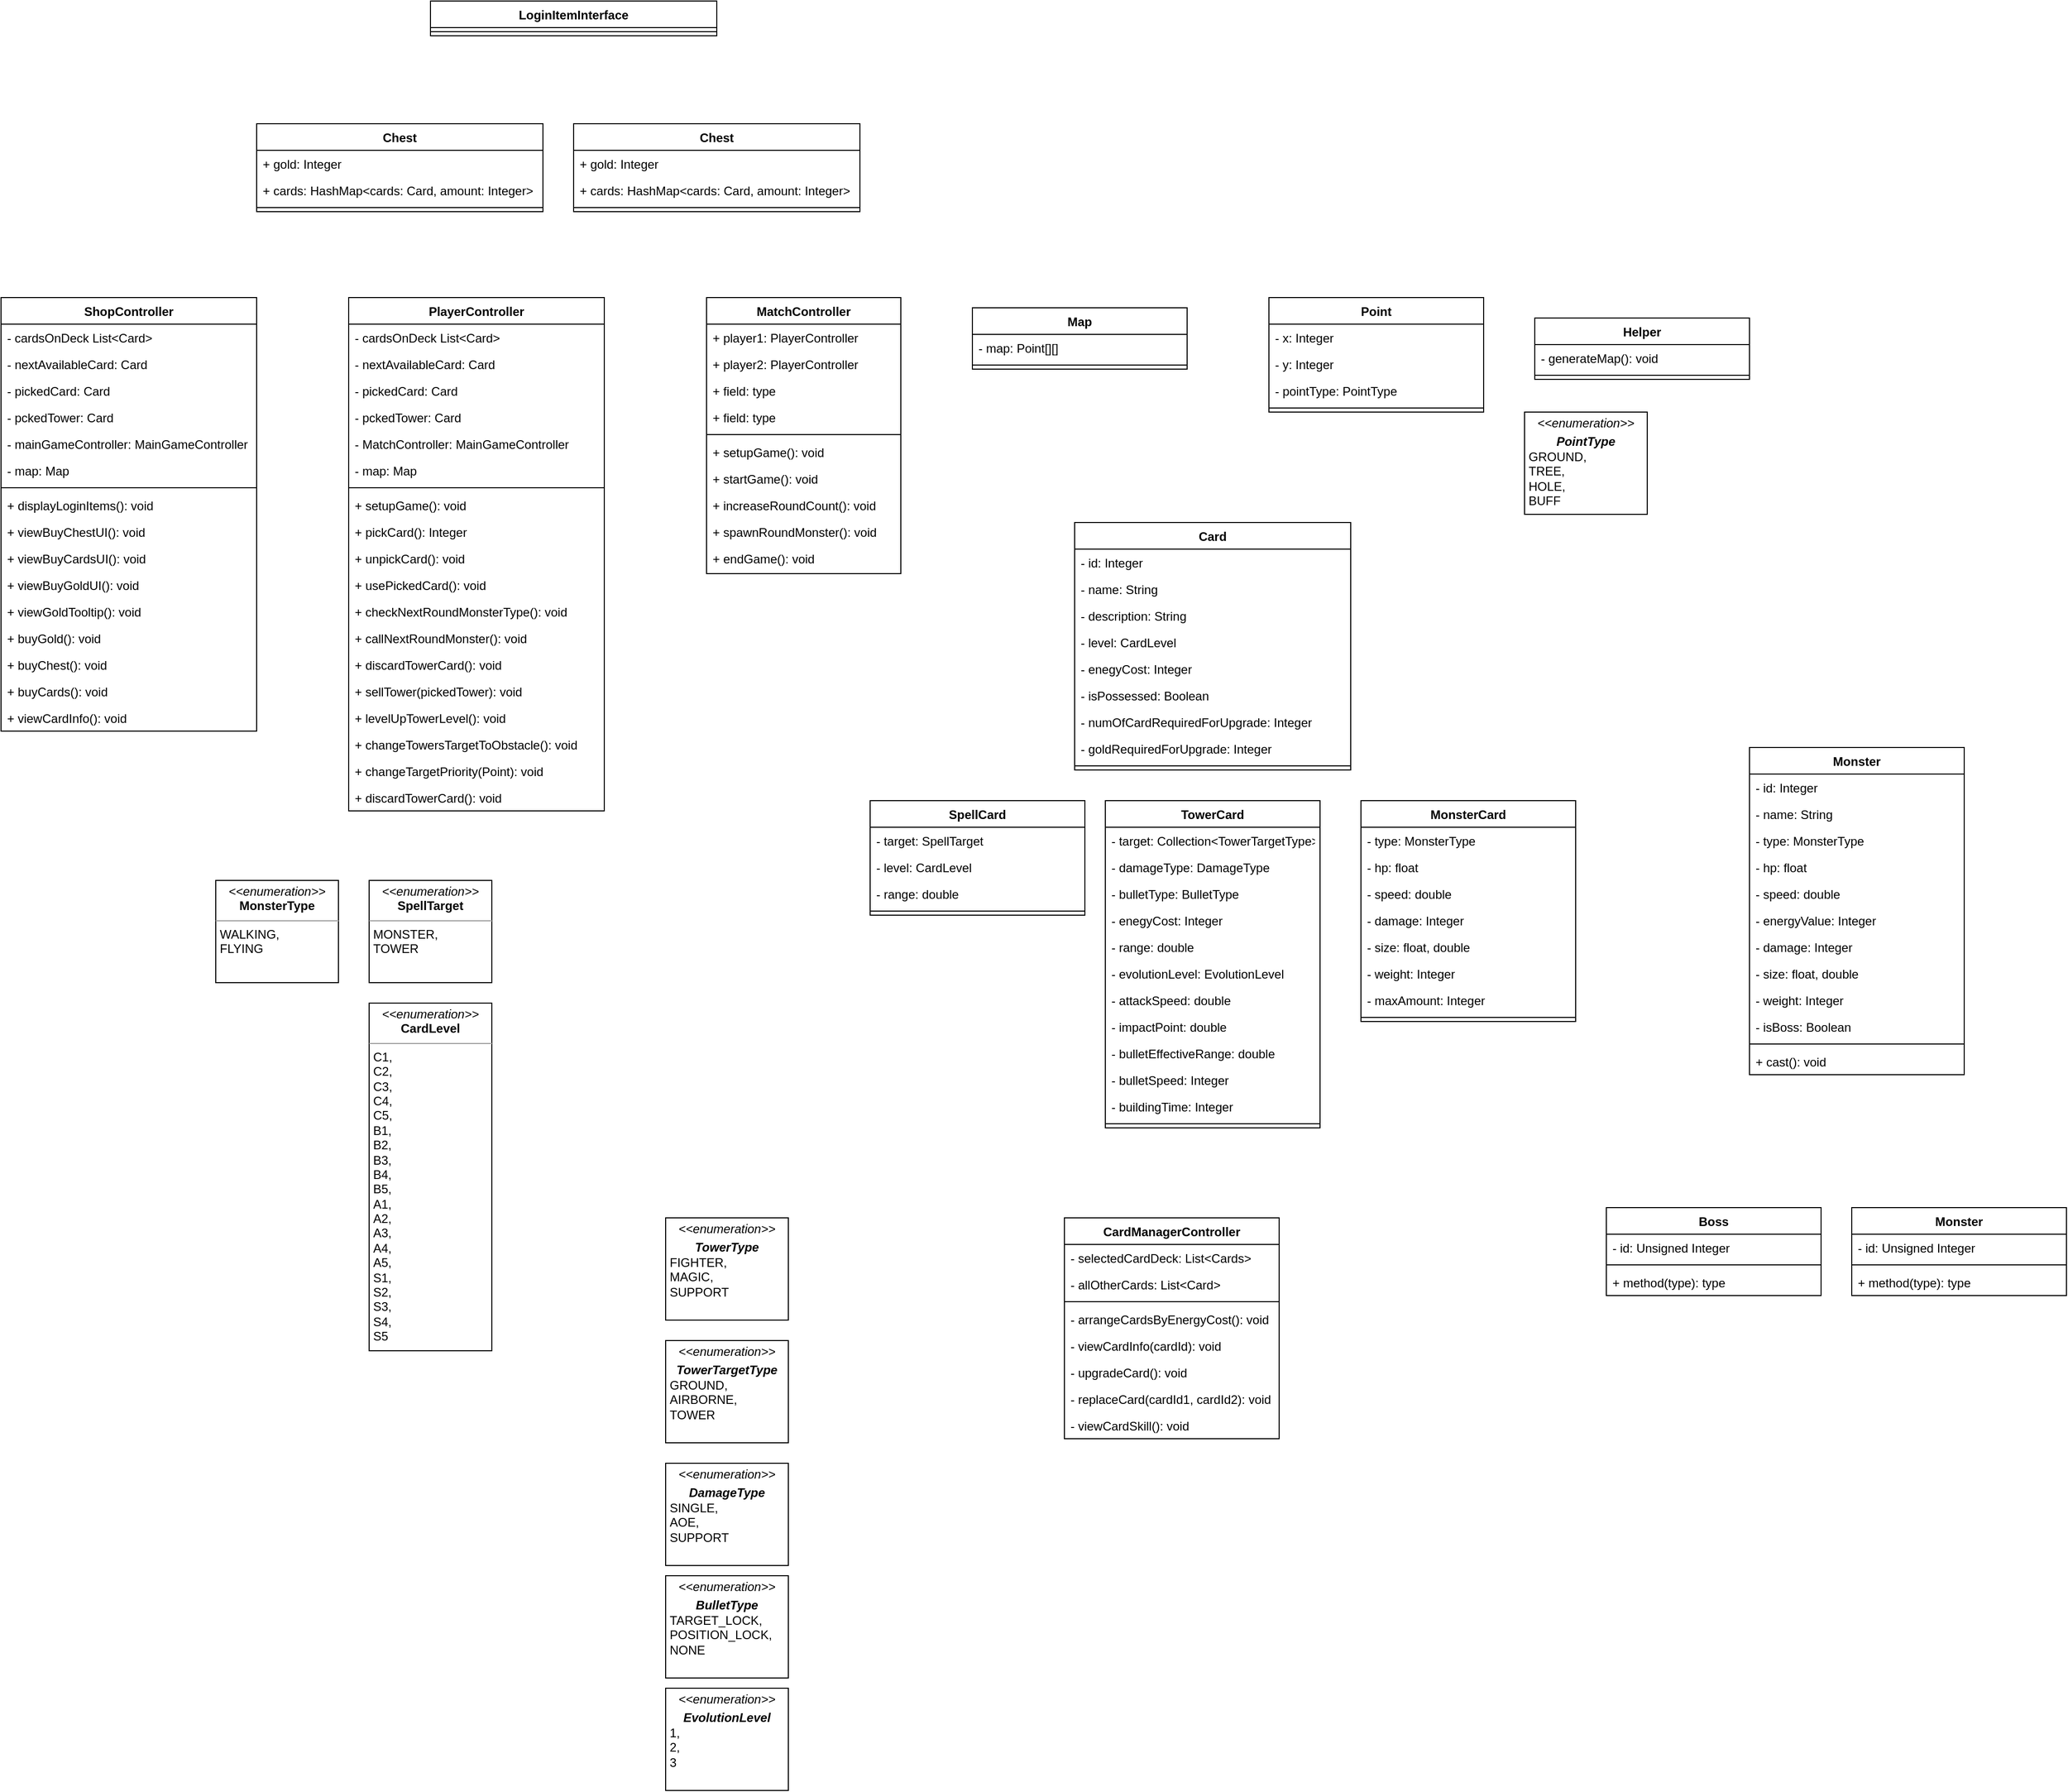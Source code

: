 <mxfile version="20.0.1" type="github">
  <diagram id="3Hzr0n2Hrk9hMCZVUcCn" name="Page-1">
    <mxGraphModel dx="1108" dy="1582" grid="1" gridSize="10" guides="1" tooltips="1" connect="1" arrows="1" fold="1" page="1" pageScale="1" pageWidth="850" pageHeight="1100" math="0" shadow="0">
      <root>
        <mxCell id="0" />
        <mxCell id="1" parent="0" />
        <mxCell id="gTmIQ7LkwGz3GuOeLMRu-1" value="MonsterCard" style="swimlane;fontStyle=1;align=center;verticalAlign=top;childLayout=stackLayout;horizontal=1;startSize=26;horizontalStack=0;resizeParent=1;resizeParentMax=0;resizeLast=0;collapsible=1;marginBottom=0;" parent="1" vertex="1">
          <mxGeometry x="1790" y="122" width="210" height="216" as="geometry" />
        </mxCell>
        <mxCell id="gTmIQ7LkwGz3GuOeLMRu-16" value="- type: MonsterType" style="text;strokeColor=none;fillColor=none;align=left;verticalAlign=top;spacingLeft=4;spacingRight=4;overflow=hidden;rotatable=0;points=[[0,0.5],[1,0.5]];portConstraint=eastwest;" parent="gTmIQ7LkwGz3GuOeLMRu-1" vertex="1">
          <mxGeometry y="26" width="210" height="26" as="geometry" />
        </mxCell>
        <mxCell id="gTmIQ7LkwGz3GuOeLMRu-9" value="- hp: float" style="text;strokeColor=none;fillColor=none;align=left;verticalAlign=top;spacingLeft=4;spacingRight=4;overflow=hidden;rotatable=0;points=[[0,0.5],[1,0.5]];portConstraint=eastwest;" parent="gTmIQ7LkwGz3GuOeLMRu-1" vertex="1">
          <mxGeometry y="52" width="210" height="26" as="geometry" />
        </mxCell>
        <mxCell id="gTmIQ7LkwGz3GuOeLMRu-10" value="- speed: double" style="text;strokeColor=none;fillColor=none;align=left;verticalAlign=top;spacingLeft=4;spacingRight=4;overflow=hidden;rotatable=0;points=[[0,0.5],[1,0.5]];portConstraint=eastwest;" parent="gTmIQ7LkwGz3GuOeLMRu-1" vertex="1">
          <mxGeometry y="78" width="210" height="26" as="geometry" />
        </mxCell>
        <mxCell id="gTmIQ7LkwGz3GuOeLMRu-14" value="- damage: Integer" style="text;strokeColor=none;fillColor=none;align=left;verticalAlign=top;spacingLeft=4;spacingRight=4;overflow=hidden;rotatable=0;points=[[0,0.5],[1,0.5]];portConstraint=eastwest;" parent="gTmIQ7LkwGz3GuOeLMRu-1" vertex="1">
          <mxGeometry y="104" width="210" height="26" as="geometry" />
        </mxCell>
        <mxCell id="gTmIQ7LkwGz3GuOeLMRu-11" value="- size: float, double" style="text;strokeColor=none;fillColor=none;align=left;verticalAlign=top;spacingLeft=4;spacingRight=4;overflow=hidden;rotatable=0;points=[[0,0.5],[1,0.5]];portConstraint=eastwest;" parent="gTmIQ7LkwGz3GuOeLMRu-1" vertex="1">
          <mxGeometry y="130" width="210" height="26" as="geometry" />
        </mxCell>
        <mxCell id="gTmIQ7LkwGz3GuOeLMRu-12" value="- weight: Integer" style="text;strokeColor=none;fillColor=none;align=left;verticalAlign=top;spacingLeft=4;spacingRight=4;overflow=hidden;rotatable=0;points=[[0,0.5],[1,0.5]];portConstraint=eastwest;" parent="gTmIQ7LkwGz3GuOeLMRu-1" vertex="1">
          <mxGeometry y="156" width="210" height="26" as="geometry" />
        </mxCell>
        <mxCell id="y4j8MuDuXKKV_iI7dw1A-111" value="- maxAmount: Integer" style="text;strokeColor=none;fillColor=none;align=left;verticalAlign=top;spacingLeft=4;spacingRight=4;overflow=hidden;rotatable=0;points=[[0,0.5],[1,0.5]];portConstraint=eastwest;" vertex="1" parent="gTmIQ7LkwGz3GuOeLMRu-1">
          <mxGeometry y="182" width="210" height="26" as="geometry" />
        </mxCell>
        <mxCell id="gTmIQ7LkwGz3GuOeLMRu-3" value="" style="line;strokeWidth=1;fillColor=none;align=left;verticalAlign=middle;spacingTop=-1;spacingLeft=3;spacingRight=3;rotatable=0;labelPosition=right;points=[];portConstraint=eastwest;" parent="gTmIQ7LkwGz3GuOeLMRu-1" vertex="1">
          <mxGeometry y="208" width="210" height="8" as="geometry" />
        </mxCell>
        <mxCell id="gTmIQ7LkwGz3GuOeLMRu-5" value="&lt;p style=&quot;margin:0px;margin-top:4px;text-align:center;&quot;&gt;&lt;i&gt;&amp;lt;&amp;lt;enumeration&amp;gt;&amp;gt;&lt;/i&gt;&lt;br&gt;&lt;b&gt;MonsterType&lt;/b&gt;&lt;/p&gt;&lt;hr size=&quot;1&quot;&gt;&lt;p style=&quot;margin:0px;margin-left:4px;&quot;&gt;WALKING,&amp;nbsp;&lt;/p&gt;&lt;p style=&quot;margin:0px;margin-left:4px;&quot;&gt;FLYING&lt;/p&gt;" style="verticalAlign=top;align=left;overflow=fill;fontSize=12;fontFamily=Helvetica;html=1;" parent="1" vertex="1">
          <mxGeometry x="670" y="200" width="120" height="100" as="geometry" />
        </mxCell>
        <mxCell id="gTmIQ7LkwGz3GuOeLMRu-19" value="Boss" style="swimlane;fontStyle=1;align=center;verticalAlign=top;childLayout=stackLayout;horizontal=1;startSize=26;horizontalStack=0;resizeParent=1;resizeParentMax=0;resizeLast=0;collapsible=1;marginBottom=0;" parent="1" vertex="1">
          <mxGeometry x="2030" y="520" width="210" height="86" as="geometry" />
        </mxCell>
        <mxCell id="gTmIQ7LkwGz3GuOeLMRu-20" value="- id: Unsigned Integer" style="text;strokeColor=none;fillColor=none;align=left;verticalAlign=top;spacingLeft=4;spacingRight=4;overflow=hidden;rotatable=0;points=[[0,0.5],[1,0.5]];portConstraint=eastwest;" parent="gTmIQ7LkwGz3GuOeLMRu-19" vertex="1">
          <mxGeometry y="26" width="210" height="26" as="geometry" />
        </mxCell>
        <mxCell id="gTmIQ7LkwGz3GuOeLMRu-34" value="" style="line;strokeWidth=1;fillColor=none;align=left;verticalAlign=middle;spacingTop=-1;spacingLeft=3;spacingRight=3;rotatable=0;labelPosition=right;points=[];portConstraint=eastwest;" parent="gTmIQ7LkwGz3GuOeLMRu-19" vertex="1">
          <mxGeometry y="52" width="210" height="8" as="geometry" />
        </mxCell>
        <mxCell id="gTmIQ7LkwGz3GuOeLMRu-35" value="+ method(type): type" style="text;strokeColor=none;fillColor=none;align=left;verticalAlign=top;spacingLeft=4;spacingRight=4;overflow=hidden;rotatable=0;points=[[0,0.5],[1,0.5]];portConstraint=eastwest;" parent="gTmIQ7LkwGz3GuOeLMRu-19" vertex="1">
          <mxGeometry y="60" width="210" height="26" as="geometry" />
        </mxCell>
        <mxCell id="gTmIQ7LkwGz3GuOeLMRu-36" value="Monster" style="swimlane;fontStyle=1;align=center;verticalAlign=top;childLayout=stackLayout;horizontal=1;startSize=26;horizontalStack=0;resizeParent=1;resizeParentMax=0;resizeLast=0;collapsible=1;marginBottom=0;" parent="1" vertex="1">
          <mxGeometry x="2270" y="520" width="210" height="86" as="geometry" />
        </mxCell>
        <mxCell id="gTmIQ7LkwGz3GuOeLMRu-37" value="- id: Unsigned Integer" style="text;strokeColor=none;fillColor=none;align=left;verticalAlign=top;spacingLeft=4;spacingRight=4;overflow=hidden;rotatable=0;points=[[0,0.5],[1,0.5]];portConstraint=eastwest;" parent="gTmIQ7LkwGz3GuOeLMRu-36" vertex="1">
          <mxGeometry y="26" width="210" height="26" as="geometry" />
        </mxCell>
        <mxCell id="gTmIQ7LkwGz3GuOeLMRu-51" value="" style="line;strokeWidth=1;fillColor=none;align=left;verticalAlign=middle;spacingTop=-1;spacingLeft=3;spacingRight=3;rotatable=0;labelPosition=right;points=[];portConstraint=eastwest;" parent="gTmIQ7LkwGz3GuOeLMRu-36" vertex="1">
          <mxGeometry y="52" width="210" height="8" as="geometry" />
        </mxCell>
        <mxCell id="gTmIQ7LkwGz3GuOeLMRu-52" value="+ method(type): type" style="text;strokeColor=none;fillColor=none;align=left;verticalAlign=top;spacingLeft=4;spacingRight=4;overflow=hidden;rotatable=0;points=[[0,0.5],[1,0.5]];portConstraint=eastwest;" parent="gTmIQ7LkwGz3GuOeLMRu-36" vertex="1">
          <mxGeometry y="60" width="210" height="26" as="geometry" />
        </mxCell>
        <mxCell id="y4j8MuDuXKKV_iI7dw1A-1" value="&lt;p style=&quot;margin:0px;margin-top:4px;text-align:center;&quot;&gt;&lt;i&gt;&amp;lt;&amp;lt;enumeration&amp;gt;&amp;gt;&lt;/i&gt;&lt;br&gt;&lt;b&gt;SpellTarget&lt;/b&gt;&lt;/p&gt;&lt;hr size=&quot;1&quot;&gt;&lt;p style=&quot;margin:0px;margin-left:4px;&quot;&gt;MONSTER,&lt;/p&gt;&lt;p style=&quot;margin:0px;margin-left:4px;&quot;&gt;TOWER&lt;/p&gt;" style="verticalAlign=top;align=left;overflow=fill;fontSize=12;fontFamily=Helvetica;html=1;" vertex="1" parent="1">
          <mxGeometry x="820" y="200" width="120" height="100" as="geometry" />
        </mxCell>
        <mxCell id="y4j8MuDuXKKV_iI7dw1A-2" value="SpellCard" style="swimlane;fontStyle=1;align=center;verticalAlign=top;childLayout=stackLayout;horizontal=1;startSize=26;horizontalStack=0;resizeParent=1;resizeParentMax=0;resizeLast=0;collapsible=1;marginBottom=0;" vertex="1" parent="1">
          <mxGeometry x="1310" y="122" width="210" height="112" as="geometry" />
        </mxCell>
        <mxCell id="y4j8MuDuXKKV_iI7dw1A-5" value="- target: SpellTarget" style="text;strokeColor=none;fillColor=none;align=left;verticalAlign=top;spacingLeft=4;spacingRight=4;overflow=hidden;rotatable=0;points=[[0,0.5],[1,0.5]];portConstraint=eastwest;" vertex="1" parent="y4j8MuDuXKKV_iI7dw1A-2">
          <mxGeometry y="26" width="210" height="26" as="geometry" />
        </mxCell>
        <mxCell id="y4j8MuDuXKKV_iI7dw1A-18" value="- level: CardLevel" style="text;strokeColor=none;fillColor=none;align=left;verticalAlign=top;spacingLeft=4;spacingRight=4;overflow=hidden;rotatable=0;points=[[0,0.5],[1,0.5]];portConstraint=eastwest;labelBackgroundColor=default;" vertex="1" parent="y4j8MuDuXKKV_iI7dw1A-2">
          <mxGeometry y="52" width="210" height="26" as="geometry" />
        </mxCell>
        <mxCell id="y4j8MuDuXKKV_iI7dw1A-7" value="- range: double" style="text;strokeColor=none;fillColor=none;align=left;verticalAlign=top;spacingLeft=4;spacingRight=4;overflow=hidden;rotatable=0;points=[[0,0.5],[1,0.5]];portConstraint=eastwest;labelBackgroundColor=default;" vertex="1" parent="y4j8MuDuXKKV_iI7dw1A-2">
          <mxGeometry y="78" width="210" height="26" as="geometry" />
        </mxCell>
        <mxCell id="y4j8MuDuXKKV_iI7dw1A-14" value="" style="line;strokeWidth=1;fillColor=none;align=left;verticalAlign=middle;spacingTop=-1;spacingLeft=3;spacingRight=3;rotatable=0;labelPosition=right;points=[];portConstraint=eastwest;" vertex="1" parent="y4j8MuDuXKKV_iI7dw1A-2">
          <mxGeometry y="104" width="210" height="8" as="geometry" />
        </mxCell>
        <mxCell id="y4j8MuDuXKKV_iI7dw1A-19" value="&lt;p style=&quot;margin:0px;margin-top:4px;text-align:center;&quot;&gt;&lt;i&gt;&amp;lt;&amp;lt;enumeration&amp;gt;&amp;gt;&lt;/i&gt;&lt;br&gt;&lt;b&gt;CardLevel&lt;/b&gt;&lt;/p&gt;&lt;hr size=&quot;1&quot;&gt;&lt;p style=&quot;margin:0px;margin-left:4px;&quot;&gt;C1,&lt;/p&gt;&lt;p style=&quot;margin:0px;margin-left:4px;&quot;&gt;C2,&lt;/p&gt;&lt;p style=&quot;margin:0px;margin-left:4px;&quot;&gt;C3,&lt;/p&gt;&lt;p style=&quot;margin:0px;margin-left:4px;&quot;&gt;C4,&lt;/p&gt;&lt;p style=&quot;margin:0px;margin-left:4px;&quot;&gt;C5,&lt;/p&gt;&lt;p style=&quot;margin:0px;margin-left:4px;&quot;&gt;B1,&lt;/p&gt;&lt;p style=&quot;margin:0px;margin-left:4px;&quot;&gt;B2,&lt;/p&gt;&lt;p style=&quot;margin:0px;margin-left:4px;&quot;&gt;B3,&lt;/p&gt;&lt;p style=&quot;margin:0px;margin-left:4px;&quot;&gt;B4,&lt;/p&gt;&lt;p style=&quot;margin:0px;margin-left:4px;&quot;&gt;B5,&lt;/p&gt;&lt;p style=&quot;margin:0px;margin-left:4px;&quot;&gt;A1,&amp;nbsp;&lt;/p&gt;&lt;p style=&quot;margin:0px;margin-left:4px;&quot;&gt;A2,&lt;/p&gt;&lt;p style=&quot;margin:0px;margin-left:4px;&quot;&gt;A3,&lt;/p&gt;&lt;p style=&quot;margin:0px;margin-left:4px;&quot;&gt;A4,&lt;/p&gt;&lt;p style=&quot;margin:0px;margin-left:4px;&quot;&gt;A5,&lt;/p&gt;&lt;p style=&quot;margin:0px;margin-left:4px;&quot;&gt;S1,&lt;/p&gt;&lt;p style=&quot;margin:0px;margin-left:4px;&quot;&gt;S2,&lt;/p&gt;&lt;p style=&quot;margin:0px;margin-left:4px;&quot;&gt;S3,&lt;/p&gt;&lt;p style=&quot;margin:0px;margin-left:4px;&quot;&gt;S4,&lt;/p&gt;&lt;p style=&quot;margin:0px;margin-left:4px;&quot;&gt;S5&lt;/p&gt;" style="verticalAlign=top;align=left;overflow=fill;fontSize=12;fontFamily=Helvetica;html=1;" vertex="1" parent="1">
          <mxGeometry x="820" y="320" width="120" height="340" as="geometry" />
        </mxCell>
        <mxCell id="y4j8MuDuXKKV_iI7dw1A-21" value="TowerCard" style="swimlane;fontStyle=1;align=center;verticalAlign=top;childLayout=stackLayout;horizontal=1;startSize=26;horizontalStack=0;resizeParent=1;resizeParentMax=0;resizeLast=0;collapsible=1;marginBottom=0;" vertex="1" parent="1">
          <mxGeometry x="1540" y="122" width="210" height="320" as="geometry" />
        </mxCell>
        <mxCell id="y4j8MuDuXKKV_iI7dw1A-24" value="- target: Collection&lt;TowerTargetType&gt;" style="text;strokeColor=none;fillColor=none;align=left;verticalAlign=top;spacingLeft=4;spacingRight=4;overflow=hidden;rotatable=0;points=[[0,0.5],[1,0.5]];portConstraint=eastwest;" vertex="1" parent="y4j8MuDuXKKV_iI7dw1A-21">
          <mxGeometry y="26" width="210" height="26" as="geometry" />
        </mxCell>
        <mxCell id="y4j8MuDuXKKV_iI7dw1A-25" value="- damageType: DamageType" style="text;strokeColor=none;fillColor=none;align=left;verticalAlign=top;spacingLeft=4;spacingRight=4;overflow=hidden;rotatable=0;points=[[0,0.5],[1,0.5]];portConstraint=eastwest;" vertex="1" parent="y4j8MuDuXKKV_iI7dw1A-21">
          <mxGeometry y="52" width="210" height="26" as="geometry" />
        </mxCell>
        <mxCell id="y4j8MuDuXKKV_iI7dw1A-26" value="- bulletType: BulletType" style="text;strokeColor=none;fillColor=none;align=left;verticalAlign=top;spacingLeft=4;spacingRight=4;overflow=hidden;rotatable=0;points=[[0,0.5],[1,0.5]];portConstraint=eastwest;labelBackgroundColor=default;" vertex="1" parent="y4j8MuDuXKKV_iI7dw1A-21">
          <mxGeometry y="78" width="210" height="26" as="geometry" />
        </mxCell>
        <mxCell id="y4j8MuDuXKKV_iI7dw1A-27" value="- enegyCost: Integer" style="text;strokeColor=none;fillColor=none;align=left;verticalAlign=top;spacingLeft=4;spacingRight=4;overflow=hidden;rotatable=0;points=[[0,0.5],[1,0.5]];portConstraint=eastwest;labelBackgroundColor=default;" vertex="1" parent="y4j8MuDuXKKV_iI7dw1A-21">
          <mxGeometry y="104" width="210" height="26" as="geometry" />
        </mxCell>
        <mxCell id="y4j8MuDuXKKV_iI7dw1A-29" value="- range: double" style="text;strokeColor=none;fillColor=none;align=left;verticalAlign=top;spacingLeft=4;spacingRight=4;overflow=hidden;rotatable=0;points=[[0,0.5],[1,0.5]];portConstraint=eastwest;labelBackgroundColor=default;" vertex="1" parent="y4j8MuDuXKKV_iI7dw1A-21">
          <mxGeometry y="130" width="210" height="26" as="geometry" />
        </mxCell>
        <mxCell id="y4j8MuDuXKKV_iI7dw1A-36" value="- evolutionLevel: EvolutionLevel" style="text;strokeColor=none;fillColor=none;align=left;verticalAlign=top;spacingLeft=4;spacingRight=4;overflow=hidden;rotatable=0;points=[[0,0.5],[1,0.5]];portConstraint=eastwest;labelBackgroundColor=default;" vertex="1" parent="y4j8MuDuXKKV_iI7dw1A-21">
          <mxGeometry y="156" width="210" height="26" as="geometry" />
        </mxCell>
        <mxCell id="y4j8MuDuXKKV_iI7dw1A-38" value="- attackSpeed: double" style="text;strokeColor=none;fillColor=none;align=left;verticalAlign=top;spacingLeft=4;spacingRight=4;overflow=hidden;rotatable=0;points=[[0,0.5],[1,0.5]];portConstraint=eastwest;labelBackgroundColor=default;" vertex="1" parent="y4j8MuDuXKKV_iI7dw1A-21">
          <mxGeometry y="182" width="210" height="26" as="geometry" />
        </mxCell>
        <mxCell id="y4j8MuDuXKKV_iI7dw1A-39" value="- impactPoint: double" style="text;strokeColor=none;fillColor=none;align=left;verticalAlign=top;spacingLeft=4;spacingRight=4;overflow=hidden;rotatable=0;points=[[0,0.5],[1,0.5]];portConstraint=eastwest;labelBackgroundColor=default;" vertex="1" parent="y4j8MuDuXKKV_iI7dw1A-21">
          <mxGeometry y="208" width="210" height="26" as="geometry" />
        </mxCell>
        <mxCell id="y4j8MuDuXKKV_iI7dw1A-40" value="- bulletEffectiveRange: double" style="text;strokeColor=none;fillColor=none;align=left;verticalAlign=top;spacingLeft=4;spacingRight=4;overflow=hidden;rotatable=0;points=[[0,0.5],[1,0.5]];portConstraint=eastwest;labelBackgroundColor=default;" vertex="1" parent="y4j8MuDuXKKV_iI7dw1A-21">
          <mxGeometry y="234" width="210" height="26" as="geometry" />
        </mxCell>
        <mxCell id="y4j8MuDuXKKV_iI7dw1A-41" value="- bulletSpeed: Integer" style="text;strokeColor=none;fillColor=none;align=left;verticalAlign=top;spacingLeft=4;spacingRight=4;overflow=hidden;rotatable=0;points=[[0,0.5],[1,0.5]];portConstraint=eastwest;labelBackgroundColor=default;" vertex="1" parent="y4j8MuDuXKKV_iI7dw1A-21">
          <mxGeometry y="260" width="210" height="26" as="geometry" />
        </mxCell>
        <mxCell id="y4j8MuDuXKKV_iI7dw1A-42" value="- buildingTime: Integer" style="text;strokeColor=none;fillColor=none;align=left;verticalAlign=top;spacingLeft=4;spacingRight=4;overflow=hidden;rotatable=0;points=[[0,0.5],[1,0.5]];portConstraint=eastwest;labelBackgroundColor=default;" vertex="1" parent="y4j8MuDuXKKV_iI7dw1A-21">
          <mxGeometry y="286" width="210" height="26" as="geometry" />
        </mxCell>
        <mxCell id="y4j8MuDuXKKV_iI7dw1A-30" value="" style="line;strokeWidth=1;fillColor=none;align=left;verticalAlign=middle;spacingTop=-1;spacingLeft=3;spacingRight=3;rotatable=0;labelPosition=right;points=[];portConstraint=eastwest;" vertex="1" parent="y4j8MuDuXKKV_iI7dw1A-21">
          <mxGeometry y="312" width="210" height="8" as="geometry" />
        </mxCell>
        <mxCell id="y4j8MuDuXKKV_iI7dw1A-32" value="&lt;p style=&quot;margin:0px;margin-top:4px;text-align:center;&quot;&gt;&lt;i&gt;&amp;lt;&amp;lt;enumeration&amp;gt;&amp;gt;&lt;/i&gt;&lt;br&gt;&lt;/p&gt;&lt;p style=&quot;margin:0px;margin-top:4px;text-align:center;&quot;&gt;&lt;i&gt;&lt;b&gt;TowerType&lt;/b&gt;&lt;/i&gt;&lt;/p&gt;&lt;p style=&quot;margin:0px;margin-left:4px;&quot;&gt;FIGHTER,&lt;/p&gt;&lt;p style=&quot;margin:0px;margin-left:4px;&quot;&gt;MAGIC,&lt;/p&gt;&lt;p style=&quot;margin:0px;margin-left:4px;&quot;&gt;SUPPORT&lt;/p&gt;" style="verticalAlign=top;align=left;overflow=fill;fontSize=12;fontFamily=Helvetica;html=1;" vertex="1" parent="1">
          <mxGeometry x="1110" y="530" width="120" height="100" as="geometry" />
        </mxCell>
        <mxCell id="y4j8MuDuXKKV_iI7dw1A-33" value="&lt;p style=&quot;margin:0px;margin-top:4px;text-align:center;&quot;&gt;&lt;i&gt;&amp;lt;&amp;lt;enumeration&amp;gt;&amp;gt;&lt;/i&gt;&lt;br&gt;&lt;/p&gt;&lt;p style=&quot;margin:0px;margin-top:4px;text-align:center;&quot;&gt;&lt;b&gt;&lt;i&gt;TowerTargetType&lt;/i&gt;&lt;/b&gt;&lt;/p&gt;&lt;p style=&quot;margin:0px;margin-left:4px;&quot;&gt;GROUND,&lt;/p&gt;&lt;p style=&quot;margin:0px;margin-left:4px;&quot;&gt;AIRBORNE,&lt;/p&gt;&lt;p style=&quot;margin:0px;margin-left:4px;&quot;&gt;TOWER&lt;/p&gt;" style="verticalAlign=top;align=left;overflow=fill;fontSize=12;fontFamily=Helvetica;html=1;" vertex="1" parent="1">
          <mxGeometry x="1110" y="650" width="120" height="100" as="geometry" />
        </mxCell>
        <mxCell id="y4j8MuDuXKKV_iI7dw1A-34" value="&lt;p style=&quot;margin:0px;margin-top:4px;text-align:center;&quot;&gt;&lt;i&gt;&amp;lt;&amp;lt;enumeration&amp;gt;&amp;gt;&lt;/i&gt;&lt;br&gt;&lt;/p&gt;&lt;p style=&quot;margin:0px;margin-top:4px;text-align:center;&quot;&gt;&lt;b&gt;&lt;i&gt;DamageType&lt;/i&gt;&lt;/b&gt;&lt;/p&gt;&lt;p style=&quot;margin:0px;margin-left:4px;&quot;&gt;SINGLE,&lt;/p&gt;&lt;p style=&quot;margin:0px;margin-left:4px;&quot;&gt;AOE,&lt;/p&gt;&lt;p style=&quot;margin:0px;margin-left:4px;&quot;&gt;SUPPORT&lt;/p&gt;" style="verticalAlign=top;align=left;overflow=fill;fontSize=12;fontFamily=Helvetica;html=1;" vertex="1" parent="1">
          <mxGeometry x="1110" y="770" width="120" height="100" as="geometry" />
        </mxCell>
        <mxCell id="y4j8MuDuXKKV_iI7dw1A-35" value="&lt;p style=&quot;margin:0px;margin-top:4px;text-align:center;&quot;&gt;&lt;i&gt;&amp;lt;&amp;lt;enumeration&amp;gt;&amp;gt;&lt;/i&gt;&lt;br&gt;&lt;/p&gt;&lt;p style=&quot;margin:0px;margin-top:4px;text-align:center;&quot;&gt;&lt;b&gt;&lt;i&gt;BulletType&lt;/i&gt;&lt;/b&gt;&lt;/p&gt;&lt;p style=&quot;margin:0px;margin-left:4px;&quot;&gt;TARGET_LOCK,&lt;/p&gt;&lt;p style=&quot;margin:0px;margin-left:4px;&quot;&gt;POSITION_LOCK,&lt;/p&gt;&lt;p style=&quot;margin:0px;margin-left:4px;&quot;&gt;NONE&lt;/p&gt;" style="verticalAlign=top;align=left;overflow=fill;fontSize=12;fontFamily=Helvetica;html=1;" vertex="1" parent="1">
          <mxGeometry x="1110" y="880" width="120" height="100" as="geometry" />
        </mxCell>
        <mxCell id="y4j8MuDuXKKV_iI7dw1A-37" value="&lt;p style=&quot;margin:0px;margin-top:4px;text-align:center;&quot;&gt;&lt;i&gt;&amp;lt;&amp;lt;enumeration&amp;gt;&amp;gt;&lt;/i&gt;&lt;br&gt;&lt;/p&gt;&lt;p style=&quot;margin:0px;margin-top:4px;text-align:center;&quot;&gt;&lt;b&gt;&lt;i&gt;EvolutionLevel&lt;/i&gt;&lt;/b&gt;&lt;/p&gt;&lt;p style=&quot;margin:0px;margin-left:4px;&quot;&gt;1,&lt;/p&gt;&lt;p style=&quot;margin:0px;margin-left:4px;&quot;&gt;2,&lt;/p&gt;&lt;p style=&quot;margin:0px;margin-left:4px;&quot;&gt;3&lt;/p&gt;" style="verticalAlign=top;align=left;overflow=fill;fontSize=12;fontFamily=Helvetica;html=1;" vertex="1" parent="1">
          <mxGeometry x="1110" y="990" width="120" height="100" as="geometry" />
        </mxCell>
        <mxCell id="y4j8MuDuXKKV_iI7dw1A-47" value="MatchController" style="swimlane;fontStyle=1;align=center;verticalAlign=top;childLayout=stackLayout;horizontal=1;startSize=26;horizontalStack=0;resizeParent=1;resizeParentMax=0;resizeLast=0;collapsible=1;marginBottom=0;" vertex="1" parent="1">
          <mxGeometry x="1150" y="-370" width="190" height="270" as="geometry" />
        </mxCell>
        <mxCell id="y4j8MuDuXKKV_iI7dw1A-48" value="+ player1: PlayerController" style="text;strokeColor=none;fillColor=none;align=left;verticalAlign=top;spacingLeft=4;spacingRight=4;overflow=hidden;rotatable=0;points=[[0,0.5],[1,0.5]];portConstraint=eastwest;" vertex="1" parent="y4j8MuDuXKKV_iI7dw1A-47">
          <mxGeometry y="26" width="190" height="26" as="geometry" />
        </mxCell>
        <mxCell id="y4j8MuDuXKKV_iI7dw1A-53" value="+ player2: PlayerController" style="text;strokeColor=none;fillColor=none;align=left;verticalAlign=top;spacingLeft=4;spacingRight=4;overflow=hidden;rotatable=0;points=[[0,0.5],[1,0.5]];portConstraint=eastwest;" vertex="1" parent="y4j8MuDuXKKV_iI7dw1A-47">
          <mxGeometry y="52" width="190" height="26" as="geometry" />
        </mxCell>
        <mxCell id="y4j8MuDuXKKV_iI7dw1A-52" value="+ field: type" style="text;strokeColor=none;fillColor=none;align=left;verticalAlign=top;spacingLeft=4;spacingRight=4;overflow=hidden;rotatable=0;points=[[0,0.5],[1,0.5]];portConstraint=eastwest;" vertex="1" parent="y4j8MuDuXKKV_iI7dw1A-47">
          <mxGeometry y="78" width="190" height="26" as="geometry" />
        </mxCell>
        <mxCell id="y4j8MuDuXKKV_iI7dw1A-54" value="+ field: type" style="text;strokeColor=none;fillColor=none;align=left;verticalAlign=top;spacingLeft=4;spacingRight=4;overflow=hidden;rotatable=0;points=[[0,0.5],[1,0.5]];portConstraint=eastwest;" vertex="1" parent="y4j8MuDuXKKV_iI7dw1A-47">
          <mxGeometry y="104" width="190" height="26" as="geometry" />
        </mxCell>
        <mxCell id="y4j8MuDuXKKV_iI7dw1A-49" value="" style="line;strokeWidth=1;fillColor=none;align=left;verticalAlign=middle;spacingTop=-1;spacingLeft=3;spacingRight=3;rotatable=0;labelPosition=right;points=[];portConstraint=eastwest;" vertex="1" parent="y4j8MuDuXKKV_iI7dw1A-47">
          <mxGeometry y="130" width="190" height="8" as="geometry" />
        </mxCell>
        <mxCell id="y4j8MuDuXKKV_iI7dw1A-50" value="+ setupGame(): void" style="text;strokeColor=none;fillColor=none;align=left;verticalAlign=top;spacingLeft=4;spacingRight=4;overflow=hidden;rotatable=0;points=[[0,0.5],[1,0.5]];portConstraint=eastwest;" vertex="1" parent="y4j8MuDuXKKV_iI7dw1A-47">
          <mxGeometry y="138" width="190" height="26" as="geometry" />
        </mxCell>
        <mxCell id="y4j8MuDuXKKV_iI7dw1A-166" value="+ startGame(): void" style="text;strokeColor=none;fillColor=none;align=left;verticalAlign=top;spacingLeft=4;spacingRight=4;overflow=hidden;rotatable=0;points=[[0,0.5],[1,0.5]];portConstraint=eastwest;" vertex="1" parent="y4j8MuDuXKKV_iI7dw1A-47">
          <mxGeometry y="164" width="190" height="26" as="geometry" />
        </mxCell>
        <mxCell id="y4j8MuDuXKKV_iI7dw1A-55" value="+ increaseRoundCount(): void" style="text;strokeColor=none;fillColor=none;align=left;verticalAlign=top;spacingLeft=4;spacingRight=4;overflow=hidden;rotatable=0;points=[[0,0.5],[1,0.5]];portConstraint=eastwest;" vertex="1" parent="y4j8MuDuXKKV_iI7dw1A-47">
          <mxGeometry y="190" width="190" height="26" as="geometry" />
        </mxCell>
        <mxCell id="y4j8MuDuXKKV_iI7dw1A-58" value="+ spawnRoundMonster(): void" style="text;strokeColor=none;fillColor=none;align=left;verticalAlign=top;spacingLeft=4;spacingRight=4;overflow=hidden;rotatable=0;points=[[0,0.5],[1,0.5]];portConstraint=eastwest;" vertex="1" parent="y4j8MuDuXKKV_iI7dw1A-47">
          <mxGeometry y="216" width="190" height="26" as="geometry" />
        </mxCell>
        <mxCell id="y4j8MuDuXKKV_iI7dw1A-57" value="+ endGame(): void" style="text;strokeColor=none;fillColor=none;align=left;verticalAlign=top;spacingLeft=4;spacingRight=4;overflow=hidden;rotatable=0;points=[[0,0.5],[1,0.5]];portConstraint=eastwest;" vertex="1" parent="y4j8MuDuXKKV_iI7dw1A-47">
          <mxGeometry y="242" width="190" height="28" as="geometry" />
        </mxCell>
        <mxCell id="y4j8MuDuXKKV_iI7dw1A-59" value="PlayerController" style="swimlane;fontStyle=1;align=center;verticalAlign=top;childLayout=stackLayout;horizontal=1;startSize=26;horizontalStack=0;resizeParent=1;resizeParentMax=0;resizeLast=0;collapsible=1;marginBottom=0;" vertex="1" parent="1">
          <mxGeometry x="800" y="-370" width="250" height="502" as="geometry" />
        </mxCell>
        <mxCell id="y4j8MuDuXKKV_iI7dw1A-60" value="- cardsOnDeck List&lt;Card&gt;" style="text;strokeColor=none;fillColor=none;align=left;verticalAlign=top;spacingLeft=4;spacingRight=4;overflow=hidden;rotatable=0;points=[[0,0.5],[1,0.5]];portConstraint=eastwest;" vertex="1" parent="y4j8MuDuXKKV_iI7dw1A-59">
          <mxGeometry y="26" width="250" height="26" as="geometry" />
        </mxCell>
        <mxCell id="y4j8MuDuXKKV_iI7dw1A-179" value="- nextAvailableCard: Card" style="text;strokeColor=none;fillColor=none;align=left;verticalAlign=top;spacingLeft=4;spacingRight=4;overflow=hidden;rotatable=0;points=[[0,0.5],[1,0.5]];portConstraint=eastwest;" vertex="1" parent="y4j8MuDuXKKV_iI7dw1A-59">
          <mxGeometry y="52" width="250" height="26" as="geometry" />
        </mxCell>
        <mxCell id="y4j8MuDuXKKV_iI7dw1A-61" value="- pickedCard: Card" style="text;strokeColor=none;fillColor=none;align=left;verticalAlign=top;spacingLeft=4;spacingRight=4;overflow=hidden;rotatable=0;points=[[0,0.5],[1,0.5]];portConstraint=eastwest;" vertex="1" parent="y4j8MuDuXKKV_iI7dw1A-59">
          <mxGeometry y="78" width="250" height="26" as="geometry" />
        </mxCell>
        <mxCell id="y4j8MuDuXKKV_iI7dw1A-148" value="- pckedTower: Card" style="text;strokeColor=none;fillColor=none;align=left;verticalAlign=top;spacingLeft=4;spacingRight=4;overflow=hidden;rotatable=0;points=[[0,0.5],[1,0.5]];portConstraint=eastwest;" vertex="1" parent="y4j8MuDuXKKV_iI7dw1A-59">
          <mxGeometry y="104" width="250" height="26" as="geometry" />
        </mxCell>
        <mxCell id="y4j8MuDuXKKV_iI7dw1A-62" value="- MatchController: MainGameController" style="text;strokeColor=none;fillColor=none;align=left;verticalAlign=top;spacingLeft=4;spacingRight=4;overflow=hidden;rotatable=0;points=[[0,0.5],[1,0.5]];portConstraint=eastwest;" vertex="1" parent="y4j8MuDuXKKV_iI7dw1A-59">
          <mxGeometry y="130" width="250" height="26" as="geometry" />
        </mxCell>
        <mxCell id="y4j8MuDuXKKV_iI7dw1A-63" value="- map: Map" style="text;strokeColor=none;fillColor=none;align=left;verticalAlign=top;spacingLeft=4;spacingRight=4;overflow=hidden;rotatable=0;points=[[0,0.5],[1,0.5]];portConstraint=eastwest;" vertex="1" parent="y4j8MuDuXKKV_iI7dw1A-59">
          <mxGeometry y="156" width="250" height="26" as="geometry" />
        </mxCell>
        <mxCell id="y4j8MuDuXKKV_iI7dw1A-65" value="" style="line;strokeWidth=1;fillColor=none;align=left;verticalAlign=middle;spacingTop=-1;spacingLeft=3;spacingRight=3;rotatable=0;labelPosition=right;points=[];portConstraint=eastwest;" vertex="1" parent="y4j8MuDuXKKV_iI7dw1A-59">
          <mxGeometry y="182" width="250" height="8" as="geometry" />
        </mxCell>
        <mxCell id="y4j8MuDuXKKV_iI7dw1A-66" value="+ setupGame(): void" style="text;strokeColor=none;fillColor=none;align=left;verticalAlign=top;spacingLeft=4;spacingRight=4;overflow=hidden;rotatable=0;points=[[0,0.5],[1,0.5]];portConstraint=eastwest;" vertex="1" parent="y4j8MuDuXKKV_iI7dw1A-59">
          <mxGeometry y="190" width="250" height="26" as="geometry" />
        </mxCell>
        <mxCell id="y4j8MuDuXKKV_iI7dw1A-68" value="+ pickCard(): Integer" style="text;strokeColor=none;fillColor=none;align=left;verticalAlign=top;spacingLeft=4;spacingRight=4;overflow=hidden;rotatable=0;points=[[0,0.5],[1,0.5]];portConstraint=eastwest;" vertex="1" parent="y4j8MuDuXKKV_iI7dw1A-59">
          <mxGeometry y="216" width="250" height="26" as="geometry" />
        </mxCell>
        <mxCell id="y4j8MuDuXKKV_iI7dw1A-69" value="+ unpickCard(): void" style="text;strokeColor=none;fillColor=none;align=left;verticalAlign=top;spacingLeft=4;spacingRight=4;overflow=hidden;rotatable=0;points=[[0,0.5],[1,0.5]];portConstraint=eastwest;" vertex="1" parent="y4j8MuDuXKKV_iI7dw1A-59">
          <mxGeometry y="242" width="250" height="26" as="geometry" />
        </mxCell>
        <mxCell id="y4j8MuDuXKKV_iI7dw1A-56" value="+ usePickedCard(): void" style="text;strokeColor=none;fillColor=none;align=left;verticalAlign=top;spacingLeft=4;spacingRight=4;overflow=hidden;rotatable=0;points=[[0,0.5],[1,0.5]];portConstraint=eastwest;" vertex="1" parent="y4j8MuDuXKKV_iI7dw1A-59">
          <mxGeometry y="268" width="250" height="26" as="geometry" />
        </mxCell>
        <mxCell id="y4j8MuDuXKKV_iI7dw1A-70" value="+ checkNextRoundMonsterType(): void" style="text;strokeColor=none;fillColor=none;align=left;verticalAlign=top;spacingLeft=4;spacingRight=4;overflow=hidden;rotatable=0;points=[[0,0.5],[1,0.5]];portConstraint=eastwest;" vertex="1" parent="y4j8MuDuXKKV_iI7dw1A-59">
          <mxGeometry y="294" width="250" height="26" as="geometry" />
        </mxCell>
        <mxCell id="y4j8MuDuXKKV_iI7dw1A-71" value="+ callNextRoundMonster(): void" style="text;strokeColor=none;fillColor=none;align=left;verticalAlign=top;spacingLeft=4;spacingRight=4;overflow=hidden;rotatable=0;points=[[0,0.5],[1,0.5]];portConstraint=eastwest;" vertex="1" parent="y4j8MuDuXKKV_iI7dw1A-59">
          <mxGeometry y="320" width="250" height="26" as="geometry" />
        </mxCell>
        <mxCell id="y4j8MuDuXKKV_iI7dw1A-72" value="+ discardTowerCard(): void" style="text;strokeColor=none;fillColor=none;align=left;verticalAlign=top;spacingLeft=4;spacingRight=4;overflow=hidden;rotatable=0;points=[[0,0.5],[1,0.5]];portConstraint=eastwest;" vertex="1" parent="y4j8MuDuXKKV_iI7dw1A-59">
          <mxGeometry y="346" width="250" height="26" as="geometry" />
        </mxCell>
        <mxCell id="y4j8MuDuXKKV_iI7dw1A-171" value="+ sellTower(pickedTower): void" style="text;strokeColor=none;fillColor=none;align=left;verticalAlign=top;spacingLeft=4;spacingRight=4;overflow=hidden;rotatable=0;points=[[0,0.5],[1,0.5]];portConstraint=eastwest;" vertex="1" parent="y4j8MuDuXKKV_iI7dw1A-59">
          <mxGeometry y="372" width="250" height="26" as="geometry" />
        </mxCell>
        <mxCell id="y4j8MuDuXKKV_iI7dw1A-170" value="+ levelUpTowerLevel(): void" style="text;strokeColor=none;fillColor=none;align=left;verticalAlign=top;spacingLeft=4;spacingRight=4;overflow=hidden;rotatable=0;points=[[0,0.5],[1,0.5]];portConstraint=eastwest;" vertex="1" parent="y4j8MuDuXKKV_iI7dw1A-59">
          <mxGeometry y="398" width="250" height="26" as="geometry" />
        </mxCell>
        <mxCell id="y4j8MuDuXKKV_iI7dw1A-169" value="+ changeTowersTargetToObstacle(): void" style="text;strokeColor=none;fillColor=none;align=left;verticalAlign=top;spacingLeft=4;spacingRight=4;overflow=hidden;rotatable=0;points=[[0,0.5],[1,0.5]];portConstraint=eastwest;" vertex="1" parent="y4j8MuDuXKKV_iI7dw1A-59">
          <mxGeometry y="424" width="250" height="26" as="geometry" />
        </mxCell>
        <mxCell id="y4j8MuDuXKKV_iI7dw1A-168" value="+ changeTargetPriority(Point): void" style="text;strokeColor=none;fillColor=none;align=left;verticalAlign=top;spacingLeft=4;spacingRight=4;overflow=hidden;rotatable=0;points=[[0,0.5],[1,0.5]];portConstraint=eastwest;" vertex="1" parent="y4j8MuDuXKKV_iI7dw1A-59">
          <mxGeometry y="450" width="250" height="26" as="geometry" />
        </mxCell>
        <mxCell id="y4j8MuDuXKKV_iI7dw1A-73" value="+ discardTowerCard(): void" style="text;strokeColor=none;fillColor=none;align=left;verticalAlign=top;spacingLeft=4;spacingRight=4;overflow=hidden;rotatable=0;points=[[0,0.5],[1,0.5]];portConstraint=eastwest;" vertex="1" parent="y4j8MuDuXKKV_iI7dw1A-59">
          <mxGeometry y="476" width="250" height="26" as="geometry" />
        </mxCell>
        <mxCell id="y4j8MuDuXKKV_iI7dw1A-96" value="Monster" style="swimlane;fontStyle=1;align=center;verticalAlign=top;childLayout=stackLayout;horizontal=1;startSize=26;horizontalStack=0;resizeParent=1;resizeParentMax=0;resizeLast=0;collapsible=1;marginBottom=0;" vertex="1" parent="1">
          <mxGeometry x="2170" y="70" width="210" height="320" as="geometry" />
        </mxCell>
        <mxCell id="y4j8MuDuXKKV_iI7dw1A-97" value="- id: Integer" style="text;strokeColor=none;fillColor=none;align=left;verticalAlign=top;spacingLeft=4;spacingRight=4;overflow=hidden;rotatable=0;points=[[0,0.5],[1,0.5]];portConstraint=eastwest;" vertex="1" parent="y4j8MuDuXKKV_iI7dw1A-96">
          <mxGeometry y="26" width="210" height="26" as="geometry" />
        </mxCell>
        <mxCell id="y4j8MuDuXKKV_iI7dw1A-98" value="- name: String" style="text;strokeColor=none;fillColor=none;align=left;verticalAlign=top;spacingLeft=4;spacingRight=4;overflow=hidden;rotatable=0;points=[[0,0.5],[1,0.5]];portConstraint=eastwest;" vertex="1" parent="y4j8MuDuXKKV_iI7dw1A-96">
          <mxGeometry y="52" width="210" height="26" as="geometry" />
        </mxCell>
        <mxCell id="y4j8MuDuXKKV_iI7dw1A-99" value="- type: MonsterType" style="text;strokeColor=none;fillColor=none;align=left;verticalAlign=top;spacingLeft=4;spacingRight=4;overflow=hidden;rotatable=0;points=[[0,0.5],[1,0.5]];portConstraint=eastwest;" vertex="1" parent="y4j8MuDuXKKV_iI7dw1A-96">
          <mxGeometry y="78" width="210" height="26" as="geometry" />
        </mxCell>
        <mxCell id="y4j8MuDuXKKV_iI7dw1A-102" value="- hp: float" style="text;strokeColor=none;fillColor=none;align=left;verticalAlign=top;spacingLeft=4;spacingRight=4;overflow=hidden;rotatable=0;points=[[0,0.5],[1,0.5]];portConstraint=eastwest;" vertex="1" parent="y4j8MuDuXKKV_iI7dw1A-96">
          <mxGeometry y="104" width="210" height="26" as="geometry" />
        </mxCell>
        <mxCell id="y4j8MuDuXKKV_iI7dw1A-103" value="- speed: double" style="text;strokeColor=none;fillColor=none;align=left;verticalAlign=top;spacingLeft=4;spacingRight=4;overflow=hidden;rotatable=0;points=[[0,0.5],[1,0.5]];portConstraint=eastwest;" vertex="1" parent="y4j8MuDuXKKV_iI7dw1A-96">
          <mxGeometry y="130" width="210" height="26" as="geometry" />
        </mxCell>
        <mxCell id="y4j8MuDuXKKV_iI7dw1A-104" value="- energyValue: Integer" style="text;strokeColor=none;fillColor=none;align=left;verticalAlign=top;spacingLeft=4;spacingRight=4;overflow=hidden;rotatable=0;points=[[0,0.5],[1,0.5]];portConstraint=eastwest;" vertex="1" parent="y4j8MuDuXKKV_iI7dw1A-96">
          <mxGeometry y="156" width="210" height="26" as="geometry" />
        </mxCell>
        <mxCell id="y4j8MuDuXKKV_iI7dw1A-105" value="- damage: Integer" style="text;strokeColor=none;fillColor=none;align=left;verticalAlign=top;spacingLeft=4;spacingRight=4;overflow=hidden;rotatable=0;points=[[0,0.5],[1,0.5]];portConstraint=eastwest;" vertex="1" parent="y4j8MuDuXKKV_iI7dw1A-96">
          <mxGeometry y="182" width="210" height="26" as="geometry" />
        </mxCell>
        <mxCell id="y4j8MuDuXKKV_iI7dw1A-106" value="- size: float, double" style="text;strokeColor=none;fillColor=none;align=left;verticalAlign=top;spacingLeft=4;spacingRight=4;overflow=hidden;rotatable=0;points=[[0,0.5],[1,0.5]];portConstraint=eastwest;" vertex="1" parent="y4j8MuDuXKKV_iI7dw1A-96">
          <mxGeometry y="208" width="210" height="26" as="geometry" />
        </mxCell>
        <mxCell id="y4j8MuDuXKKV_iI7dw1A-132" value="- weight: Integer" style="text;strokeColor=none;fillColor=none;align=left;verticalAlign=top;spacingLeft=4;spacingRight=4;overflow=hidden;rotatable=0;points=[[0,0.5],[1,0.5]];portConstraint=eastwest;" vertex="1" parent="y4j8MuDuXKKV_iI7dw1A-96">
          <mxGeometry y="234" width="210" height="26" as="geometry" />
        </mxCell>
        <mxCell id="y4j8MuDuXKKV_iI7dw1A-107" value="- isBoss: Boolean" style="text;strokeColor=none;fillColor=none;align=left;verticalAlign=top;spacingLeft=4;spacingRight=4;overflow=hidden;rotatable=0;points=[[0,0.5],[1,0.5]];portConstraint=eastwest;" vertex="1" parent="y4j8MuDuXKKV_iI7dw1A-96">
          <mxGeometry y="260" width="210" height="26" as="geometry" />
        </mxCell>
        <mxCell id="y4j8MuDuXKKV_iI7dw1A-108" value="" style="line;strokeWidth=1;fillColor=none;align=left;verticalAlign=middle;spacingTop=-1;spacingLeft=3;spacingRight=3;rotatable=0;labelPosition=right;points=[];portConstraint=eastwest;" vertex="1" parent="y4j8MuDuXKKV_iI7dw1A-96">
          <mxGeometry y="286" width="210" height="8" as="geometry" />
        </mxCell>
        <mxCell id="y4j8MuDuXKKV_iI7dw1A-109" value="+ cast(): void" style="text;strokeColor=none;fillColor=none;align=left;verticalAlign=top;spacingLeft=4;spacingRight=4;overflow=hidden;rotatable=0;points=[[0,0.5],[1,0.5]];portConstraint=eastwest;" vertex="1" parent="y4j8MuDuXKKV_iI7dw1A-96">
          <mxGeometry y="294" width="210" height="26" as="geometry" />
        </mxCell>
        <mxCell id="y4j8MuDuXKKV_iI7dw1A-112" value="Card" style="swimlane;fontStyle=1;align=center;verticalAlign=top;childLayout=stackLayout;horizontal=1;startSize=26;horizontalStack=0;resizeParent=1;resizeParentMax=0;resizeLast=0;collapsible=1;marginBottom=0;" vertex="1" parent="1">
          <mxGeometry x="1510" y="-150" width="270" height="242" as="geometry" />
        </mxCell>
        <mxCell id="y4j8MuDuXKKV_iI7dw1A-116" value="- id: Integer" style="text;strokeColor=none;fillColor=none;align=left;verticalAlign=top;spacingLeft=4;spacingRight=4;overflow=hidden;rotatable=0;points=[[0,0.5],[1,0.5]];portConstraint=eastwest;" vertex="1" parent="y4j8MuDuXKKV_iI7dw1A-112">
          <mxGeometry y="26" width="270" height="26" as="geometry" />
        </mxCell>
        <mxCell id="y4j8MuDuXKKV_iI7dw1A-117" value="- name: String" style="text;strokeColor=none;fillColor=none;align=left;verticalAlign=top;spacingLeft=4;spacingRight=4;overflow=hidden;rotatable=0;points=[[0,0.5],[1,0.5]];portConstraint=eastwest;" vertex="1" parent="y4j8MuDuXKKV_iI7dw1A-112">
          <mxGeometry y="52" width="270" height="26" as="geometry" />
        </mxCell>
        <mxCell id="y4j8MuDuXKKV_iI7dw1A-185" value="- description: String" style="text;strokeColor=none;fillColor=none;align=left;verticalAlign=top;spacingLeft=4;spacingRight=4;overflow=hidden;rotatable=0;points=[[0,0.5],[1,0.5]];portConstraint=eastwest;labelBackgroundColor=default;" vertex="1" parent="y4j8MuDuXKKV_iI7dw1A-112">
          <mxGeometry y="78" width="270" height="26" as="geometry" />
        </mxCell>
        <mxCell id="y4j8MuDuXKKV_iI7dw1A-17" value="- level: CardLevel" style="text;strokeColor=none;fillColor=none;align=left;verticalAlign=top;spacingLeft=4;spacingRight=4;overflow=hidden;rotatable=0;points=[[0,0.5],[1,0.5]];portConstraint=eastwest;labelBackgroundColor=default;" vertex="1" parent="y4j8MuDuXKKV_iI7dw1A-112">
          <mxGeometry y="104" width="270" height="26" as="geometry" />
        </mxCell>
        <mxCell id="y4j8MuDuXKKV_iI7dw1A-16" value="- enegyCost: Integer" style="text;strokeColor=none;fillColor=none;align=left;verticalAlign=top;spacingLeft=4;spacingRight=4;overflow=hidden;rotatable=0;points=[[0,0.5],[1,0.5]];portConstraint=eastwest;labelBackgroundColor=default;" vertex="1" parent="y4j8MuDuXKKV_iI7dw1A-112">
          <mxGeometry y="130" width="270" height="26" as="geometry" />
        </mxCell>
        <mxCell id="y4j8MuDuXKKV_iI7dw1A-178" value="- isPossessed: Boolean" style="text;strokeColor=none;fillColor=none;align=left;verticalAlign=top;spacingLeft=4;spacingRight=4;overflow=hidden;rotatable=0;points=[[0,0.5],[1,0.5]];portConstraint=eastwest;labelBackgroundColor=default;" vertex="1" parent="y4j8MuDuXKKV_iI7dw1A-112">
          <mxGeometry y="156" width="270" height="26" as="geometry" />
        </mxCell>
        <mxCell id="y4j8MuDuXKKV_iI7dw1A-186" value="- numOfCardRequiredForUpgrade: Integer" style="text;strokeColor=none;fillColor=none;align=left;verticalAlign=top;spacingLeft=4;spacingRight=4;overflow=hidden;rotatable=0;points=[[0,0.5],[1,0.5]];portConstraint=eastwest;labelBackgroundColor=default;" vertex="1" parent="y4j8MuDuXKKV_iI7dw1A-112">
          <mxGeometry y="182" width="270" height="26" as="geometry" />
        </mxCell>
        <mxCell id="y4j8MuDuXKKV_iI7dw1A-187" value="- goldRequiredForUpgrade: Integer" style="text;strokeColor=none;fillColor=none;align=left;verticalAlign=top;spacingLeft=4;spacingRight=4;overflow=hidden;rotatable=0;points=[[0,0.5],[1,0.5]];portConstraint=eastwest;labelBackgroundColor=default;" vertex="1" parent="y4j8MuDuXKKV_iI7dw1A-112">
          <mxGeometry y="208" width="270" height="26" as="geometry" />
        </mxCell>
        <mxCell id="y4j8MuDuXKKV_iI7dw1A-114" value="" style="line;strokeWidth=1;fillColor=none;align=left;verticalAlign=middle;spacingTop=-1;spacingLeft=3;spacingRight=3;rotatable=0;labelPosition=right;points=[];portConstraint=eastwest;" vertex="1" parent="y4j8MuDuXKKV_iI7dw1A-112">
          <mxGeometry y="234" width="270" height="8" as="geometry" />
        </mxCell>
        <mxCell id="y4j8MuDuXKKV_iI7dw1A-149" value="Map" style="swimlane;fontStyle=1;align=center;verticalAlign=top;childLayout=stackLayout;horizontal=1;startSize=26;horizontalStack=0;resizeParent=1;resizeParentMax=0;resizeLast=0;collapsible=1;marginBottom=0;" vertex="1" parent="1">
          <mxGeometry x="1410" y="-360" width="210" height="60" as="geometry" />
        </mxCell>
        <mxCell id="y4j8MuDuXKKV_iI7dw1A-150" value="- map: Point[][]" style="text;strokeColor=none;fillColor=none;align=left;verticalAlign=top;spacingLeft=4;spacingRight=4;overflow=hidden;rotatable=0;points=[[0,0.5],[1,0.5]];portConstraint=eastwest;" vertex="1" parent="y4j8MuDuXKKV_iI7dw1A-149">
          <mxGeometry y="26" width="210" height="26" as="geometry" />
        </mxCell>
        <mxCell id="y4j8MuDuXKKV_iI7dw1A-154" value="" style="line;strokeWidth=1;fillColor=none;align=left;verticalAlign=middle;spacingTop=-1;spacingLeft=3;spacingRight=3;rotatable=0;labelPosition=right;points=[];portConstraint=eastwest;" vertex="1" parent="y4j8MuDuXKKV_iI7dw1A-149">
          <mxGeometry y="52" width="210" height="8" as="geometry" />
        </mxCell>
        <mxCell id="y4j8MuDuXKKV_iI7dw1A-157" value="Point" style="swimlane;fontStyle=1;align=center;verticalAlign=top;childLayout=stackLayout;horizontal=1;startSize=26;horizontalStack=0;resizeParent=1;resizeParentMax=0;resizeLast=0;collapsible=1;marginBottom=0;" vertex="1" parent="1">
          <mxGeometry x="1700" y="-370" width="210" height="112" as="geometry" />
        </mxCell>
        <mxCell id="y4j8MuDuXKKV_iI7dw1A-158" value="- x: Integer" style="text;strokeColor=none;fillColor=none;align=left;verticalAlign=top;spacingLeft=4;spacingRight=4;overflow=hidden;rotatable=0;points=[[0,0.5],[1,0.5]];portConstraint=eastwest;" vertex="1" parent="y4j8MuDuXKKV_iI7dw1A-157">
          <mxGeometry y="26" width="210" height="26" as="geometry" />
        </mxCell>
        <mxCell id="y4j8MuDuXKKV_iI7dw1A-159" value="- y: Integer" style="text;strokeColor=none;fillColor=none;align=left;verticalAlign=top;spacingLeft=4;spacingRight=4;overflow=hidden;rotatable=0;points=[[0,0.5],[1,0.5]];portConstraint=eastwest;" vertex="1" parent="y4j8MuDuXKKV_iI7dw1A-157">
          <mxGeometry y="52" width="210" height="26" as="geometry" />
        </mxCell>
        <mxCell id="y4j8MuDuXKKV_iI7dw1A-160" value="- pointType: PointType" style="text;strokeColor=none;fillColor=none;align=left;verticalAlign=top;spacingLeft=4;spacingRight=4;overflow=hidden;rotatable=0;points=[[0,0.5],[1,0.5]];portConstraint=eastwest;" vertex="1" parent="y4j8MuDuXKKV_iI7dw1A-157">
          <mxGeometry y="78" width="210" height="26" as="geometry" />
        </mxCell>
        <mxCell id="y4j8MuDuXKKV_iI7dw1A-161" value="" style="line;strokeWidth=1;fillColor=none;align=left;verticalAlign=middle;spacingTop=-1;spacingLeft=3;spacingRight=3;rotatable=0;labelPosition=right;points=[];portConstraint=eastwest;" vertex="1" parent="y4j8MuDuXKKV_iI7dw1A-157">
          <mxGeometry y="104" width="210" height="8" as="geometry" />
        </mxCell>
        <mxCell id="y4j8MuDuXKKV_iI7dw1A-162" value="Helper" style="swimlane;fontStyle=1;align=center;verticalAlign=top;childLayout=stackLayout;horizontal=1;startSize=26;horizontalStack=0;resizeParent=1;resizeParentMax=0;resizeLast=0;collapsible=1;marginBottom=0;" vertex="1" parent="1">
          <mxGeometry x="1960" y="-350" width="210" height="60" as="geometry" />
        </mxCell>
        <mxCell id="y4j8MuDuXKKV_iI7dw1A-163" value="- generateMap(): void" style="text;strokeColor=none;fillColor=none;align=left;verticalAlign=top;spacingLeft=4;spacingRight=4;overflow=hidden;rotatable=0;points=[[0,0.5],[1,0.5]];portConstraint=eastwest;" vertex="1" parent="y4j8MuDuXKKV_iI7dw1A-162">
          <mxGeometry y="26" width="210" height="26" as="geometry" />
        </mxCell>
        <mxCell id="y4j8MuDuXKKV_iI7dw1A-164" value="" style="line;strokeWidth=1;fillColor=none;align=left;verticalAlign=middle;spacingTop=-1;spacingLeft=3;spacingRight=3;rotatable=0;labelPosition=right;points=[];portConstraint=eastwest;" vertex="1" parent="y4j8MuDuXKKV_iI7dw1A-162">
          <mxGeometry y="52" width="210" height="8" as="geometry" />
        </mxCell>
        <mxCell id="y4j8MuDuXKKV_iI7dw1A-165" value="&lt;p style=&quot;margin:0px;margin-top:4px;text-align:center;&quot;&gt;&lt;i&gt;&amp;lt;&amp;lt;enumeration&amp;gt;&amp;gt;&lt;/i&gt;&lt;br&gt;&lt;/p&gt;&lt;p style=&quot;margin:0px;margin-top:4px;text-align:center;&quot;&gt;&lt;b&gt;&lt;i&gt;PointType&lt;/i&gt;&lt;/b&gt;&lt;/p&gt;&lt;p style=&quot;margin:0px;margin-left:4px;&quot;&gt;GROUND,&lt;/p&gt;&lt;p style=&quot;margin:0px;margin-left:4px;&quot;&gt;TREE,&lt;/p&gt;&lt;p style=&quot;margin:0px;margin-left:4px;&quot;&gt;HOLE,&amp;nbsp;&lt;/p&gt;&lt;p style=&quot;margin:0px;margin-left:4px;&quot;&gt;BUFF&lt;/p&gt;" style="verticalAlign=top;align=left;overflow=fill;fontSize=12;fontFamily=Helvetica;html=1;" vertex="1" parent="1">
          <mxGeometry x="1950" y="-258" width="120" height="100" as="geometry" />
        </mxCell>
        <mxCell id="y4j8MuDuXKKV_iI7dw1A-172" value="CardManagerController" style="swimlane;fontStyle=1;align=center;verticalAlign=top;childLayout=stackLayout;horizontal=1;startSize=26;horizontalStack=0;resizeParent=1;resizeParentMax=0;resizeLast=0;collapsible=1;marginBottom=0;" vertex="1" parent="1">
          <mxGeometry x="1500" y="530" width="210" height="216" as="geometry" />
        </mxCell>
        <mxCell id="y4j8MuDuXKKV_iI7dw1A-173" value="- selectedCardDeck: List&lt;Cards&gt;" style="text;strokeColor=none;fillColor=none;align=left;verticalAlign=top;spacingLeft=4;spacingRight=4;overflow=hidden;rotatable=0;points=[[0,0.5],[1,0.5]];portConstraint=eastwest;" vertex="1" parent="y4j8MuDuXKKV_iI7dw1A-172">
          <mxGeometry y="26" width="210" height="26" as="geometry" />
        </mxCell>
        <mxCell id="y4j8MuDuXKKV_iI7dw1A-174" value="- allOtherCards: List&lt;Card&gt;" style="text;strokeColor=none;fillColor=none;align=left;verticalAlign=top;spacingLeft=4;spacingRight=4;overflow=hidden;rotatable=0;points=[[0,0.5],[1,0.5]];portConstraint=eastwest;" vertex="1" parent="y4j8MuDuXKKV_iI7dw1A-172">
          <mxGeometry y="52" width="210" height="26" as="geometry" />
        </mxCell>
        <mxCell id="y4j8MuDuXKKV_iI7dw1A-177" value="" style="line;strokeWidth=1;fillColor=none;align=left;verticalAlign=middle;spacingTop=-1;spacingLeft=3;spacingRight=3;rotatable=0;labelPosition=right;points=[];portConstraint=eastwest;" vertex="1" parent="y4j8MuDuXKKV_iI7dw1A-172">
          <mxGeometry y="78" width="210" height="8" as="geometry" />
        </mxCell>
        <mxCell id="y4j8MuDuXKKV_iI7dw1A-180" value="- arrangeCardsByEnergyCost(): void" style="text;strokeColor=none;fillColor=none;align=left;verticalAlign=top;spacingLeft=4;spacingRight=4;overflow=hidden;rotatable=0;points=[[0,0.5],[1,0.5]];portConstraint=eastwest;" vertex="1" parent="y4j8MuDuXKKV_iI7dw1A-172">
          <mxGeometry y="86" width="210" height="26" as="geometry" />
        </mxCell>
        <mxCell id="y4j8MuDuXKKV_iI7dw1A-181" value="- viewCardInfo(cardId): void" style="text;strokeColor=none;fillColor=none;align=left;verticalAlign=top;spacingLeft=4;spacingRight=4;overflow=hidden;rotatable=0;points=[[0,0.5],[1,0.5]];portConstraint=eastwest;" vertex="1" parent="y4j8MuDuXKKV_iI7dw1A-172">
          <mxGeometry y="112" width="210" height="26" as="geometry" />
        </mxCell>
        <mxCell id="y4j8MuDuXKKV_iI7dw1A-182" value="- upgradeCard(): void" style="text;strokeColor=none;fillColor=none;align=left;verticalAlign=top;spacingLeft=4;spacingRight=4;overflow=hidden;rotatable=0;points=[[0,0.5],[1,0.5]];portConstraint=eastwest;" vertex="1" parent="y4j8MuDuXKKV_iI7dw1A-172">
          <mxGeometry y="138" width="210" height="26" as="geometry" />
        </mxCell>
        <mxCell id="y4j8MuDuXKKV_iI7dw1A-183" value="- replaceCard(cardId1, cardId2): void" style="text;strokeColor=none;fillColor=none;align=left;verticalAlign=top;spacingLeft=4;spacingRight=4;overflow=hidden;rotatable=0;points=[[0,0.5],[1,0.5]];portConstraint=eastwest;" vertex="1" parent="y4j8MuDuXKKV_iI7dw1A-172">
          <mxGeometry y="164" width="210" height="26" as="geometry" />
        </mxCell>
        <mxCell id="y4j8MuDuXKKV_iI7dw1A-184" value="- viewCardSkill(): void" style="text;strokeColor=none;fillColor=none;align=left;verticalAlign=top;spacingLeft=4;spacingRight=4;overflow=hidden;rotatable=0;points=[[0,0.5],[1,0.5]];portConstraint=eastwest;" vertex="1" parent="y4j8MuDuXKKV_iI7dw1A-172">
          <mxGeometry y="190" width="210" height="26" as="geometry" />
        </mxCell>
        <mxCell id="y4j8MuDuXKKV_iI7dw1A-188" value="ShopController" style="swimlane;fontStyle=1;align=center;verticalAlign=top;childLayout=stackLayout;horizontal=1;startSize=26;horizontalStack=0;resizeParent=1;resizeParentMax=0;resizeLast=0;collapsible=1;marginBottom=0;" vertex="1" parent="1">
          <mxGeometry x="460" y="-370" width="250" height="424" as="geometry" />
        </mxCell>
        <mxCell id="y4j8MuDuXKKV_iI7dw1A-189" value="- cardsOnDeck List&lt;Card&gt;" style="text;strokeColor=none;fillColor=none;align=left;verticalAlign=top;spacingLeft=4;spacingRight=4;overflow=hidden;rotatable=0;points=[[0,0.5],[1,0.5]];portConstraint=eastwest;" vertex="1" parent="y4j8MuDuXKKV_iI7dw1A-188">
          <mxGeometry y="26" width="250" height="26" as="geometry" />
        </mxCell>
        <mxCell id="y4j8MuDuXKKV_iI7dw1A-190" value="- nextAvailableCard: Card" style="text;strokeColor=none;fillColor=none;align=left;verticalAlign=top;spacingLeft=4;spacingRight=4;overflow=hidden;rotatable=0;points=[[0,0.5],[1,0.5]];portConstraint=eastwest;" vertex="1" parent="y4j8MuDuXKKV_iI7dw1A-188">
          <mxGeometry y="52" width="250" height="26" as="geometry" />
        </mxCell>
        <mxCell id="y4j8MuDuXKKV_iI7dw1A-191" value="- pickedCard: Card" style="text;strokeColor=none;fillColor=none;align=left;verticalAlign=top;spacingLeft=4;spacingRight=4;overflow=hidden;rotatable=0;points=[[0,0.5],[1,0.5]];portConstraint=eastwest;" vertex="1" parent="y4j8MuDuXKKV_iI7dw1A-188">
          <mxGeometry y="78" width="250" height="26" as="geometry" />
        </mxCell>
        <mxCell id="y4j8MuDuXKKV_iI7dw1A-192" value="- pckedTower: Card" style="text;strokeColor=none;fillColor=none;align=left;verticalAlign=top;spacingLeft=4;spacingRight=4;overflow=hidden;rotatable=0;points=[[0,0.5],[1,0.5]];portConstraint=eastwest;" vertex="1" parent="y4j8MuDuXKKV_iI7dw1A-188">
          <mxGeometry y="104" width="250" height="26" as="geometry" />
        </mxCell>
        <mxCell id="y4j8MuDuXKKV_iI7dw1A-193" value="- mainGameController: MainGameController" style="text;strokeColor=none;fillColor=none;align=left;verticalAlign=top;spacingLeft=4;spacingRight=4;overflow=hidden;rotatable=0;points=[[0,0.5],[1,0.5]];portConstraint=eastwest;" vertex="1" parent="y4j8MuDuXKKV_iI7dw1A-188">
          <mxGeometry y="130" width="250" height="26" as="geometry" />
        </mxCell>
        <mxCell id="y4j8MuDuXKKV_iI7dw1A-194" value="- map: Map" style="text;strokeColor=none;fillColor=none;align=left;verticalAlign=top;spacingLeft=4;spacingRight=4;overflow=hidden;rotatable=0;points=[[0,0.5],[1,0.5]];portConstraint=eastwest;" vertex="1" parent="y4j8MuDuXKKV_iI7dw1A-188">
          <mxGeometry y="156" width="250" height="26" as="geometry" />
        </mxCell>
        <mxCell id="y4j8MuDuXKKV_iI7dw1A-195" value="" style="line;strokeWidth=1;fillColor=none;align=left;verticalAlign=middle;spacingTop=-1;spacingLeft=3;spacingRight=3;rotatable=0;labelPosition=right;points=[];portConstraint=eastwest;" vertex="1" parent="y4j8MuDuXKKV_iI7dw1A-188">
          <mxGeometry y="182" width="250" height="8" as="geometry" />
        </mxCell>
        <mxCell id="y4j8MuDuXKKV_iI7dw1A-196" value="+ displayLoginItems(): void" style="text;strokeColor=none;fillColor=none;align=left;verticalAlign=top;spacingLeft=4;spacingRight=4;overflow=hidden;rotatable=0;points=[[0,0.5],[1,0.5]];portConstraint=eastwest;" vertex="1" parent="y4j8MuDuXKKV_iI7dw1A-188">
          <mxGeometry y="190" width="250" height="26" as="geometry" />
        </mxCell>
        <mxCell id="y4j8MuDuXKKV_iI7dw1A-197" value="+ viewBuyChestUI(): void" style="text;strokeColor=none;fillColor=none;align=left;verticalAlign=top;spacingLeft=4;spacingRight=4;overflow=hidden;rotatable=0;points=[[0,0.5],[1,0.5]];portConstraint=eastwest;" vertex="1" parent="y4j8MuDuXKKV_iI7dw1A-188">
          <mxGeometry y="216" width="250" height="26" as="geometry" />
        </mxCell>
        <mxCell id="y4j8MuDuXKKV_iI7dw1A-199" value="+ viewBuyCardsUI(): void" style="text;strokeColor=none;fillColor=none;align=left;verticalAlign=top;spacingLeft=4;spacingRight=4;overflow=hidden;rotatable=0;points=[[0,0.5],[1,0.5]];portConstraint=eastwest;" vertex="1" parent="y4j8MuDuXKKV_iI7dw1A-188">
          <mxGeometry y="242" width="250" height="26" as="geometry" />
        </mxCell>
        <mxCell id="y4j8MuDuXKKV_iI7dw1A-200" value="+ viewBuyGoldUI(): void" style="text;strokeColor=none;fillColor=none;align=left;verticalAlign=top;spacingLeft=4;spacingRight=4;overflow=hidden;rotatable=0;points=[[0,0.5],[1,0.5]];portConstraint=eastwest;" vertex="1" parent="y4j8MuDuXKKV_iI7dw1A-188">
          <mxGeometry y="268" width="250" height="26" as="geometry" />
        </mxCell>
        <mxCell id="y4j8MuDuXKKV_iI7dw1A-201" value="+ viewGoldTooltip(): void" style="text;strokeColor=none;fillColor=none;align=left;verticalAlign=top;spacingLeft=4;spacingRight=4;overflow=hidden;rotatable=0;points=[[0,0.5],[1,0.5]];portConstraint=eastwest;" vertex="1" parent="y4j8MuDuXKKV_iI7dw1A-188">
          <mxGeometry y="294" width="250" height="26" as="geometry" />
        </mxCell>
        <mxCell id="y4j8MuDuXKKV_iI7dw1A-202" value="+ buyGold(): void" style="text;strokeColor=none;fillColor=none;align=left;verticalAlign=top;spacingLeft=4;spacingRight=4;overflow=hidden;rotatable=0;points=[[0,0.5],[1,0.5]];portConstraint=eastwest;" vertex="1" parent="y4j8MuDuXKKV_iI7dw1A-188">
          <mxGeometry y="320" width="250" height="26" as="geometry" />
        </mxCell>
        <mxCell id="y4j8MuDuXKKV_iI7dw1A-203" value="+ buyChest(): void" style="text;strokeColor=none;fillColor=none;align=left;verticalAlign=top;spacingLeft=4;spacingRight=4;overflow=hidden;rotatable=0;points=[[0,0.5],[1,0.5]];portConstraint=eastwest;" vertex="1" parent="y4j8MuDuXKKV_iI7dw1A-188">
          <mxGeometry y="346" width="250" height="26" as="geometry" />
        </mxCell>
        <mxCell id="y4j8MuDuXKKV_iI7dw1A-204" value="+ buyCards(): void" style="text;strokeColor=none;fillColor=none;align=left;verticalAlign=top;spacingLeft=4;spacingRight=4;overflow=hidden;rotatable=0;points=[[0,0.5],[1,0.5]];portConstraint=eastwest;" vertex="1" parent="y4j8MuDuXKKV_iI7dw1A-188">
          <mxGeometry y="372" width="250" height="26" as="geometry" />
        </mxCell>
        <mxCell id="y4j8MuDuXKKV_iI7dw1A-205" value="+ viewCardInfo(): void" style="text;strokeColor=none;fillColor=none;align=left;verticalAlign=top;spacingLeft=4;spacingRight=4;overflow=hidden;rotatable=0;points=[[0,0.5],[1,0.5]];portConstraint=eastwest;" vertex="1" parent="y4j8MuDuXKKV_iI7dw1A-188">
          <mxGeometry y="398" width="250" height="26" as="geometry" />
        </mxCell>
        <mxCell id="y4j8MuDuXKKV_iI7dw1A-208" value="Chest" style="swimlane;fontStyle=1;align=center;verticalAlign=top;childLayout=stackLayout;horizontal=1;startSize=26;horizontalStack=0;resizeParent=1;resizeParentMax=0;resizeLast=0;collapsible=1;marginBottom=0;" vertex="1" parent="1">
          <mxGeometry x="710" y="-540" width="280" height="86" as="geometry" />
        </mxCell>
        <mxCell id="y4j8MuDuXKKV_iI7dw1A-209" value="+ gold: Integer" style="text;strokeColor=none;fillColor=none;align=left;verticalAlign=top;spacingLeft=4;spacingRight=4;overflow=hidden;rotatable=0;points=[[0,0.5],[1,0.5]];portConstraint=eastwest;" vertex="1" parent="y4j8MuDuXKKV_iI7dw1A-208">
          <mxGeometry y="26" width="280" height="26" as="geometry" />
        </mxCell>
        <mxCell id="y4j8MuDuXKKV_iI7dw1A-212" value="+ cards: HashMap&lt;cards: Card, amount: Integer&gt;" style="text;strokeColor=none;fillColor=none;align=left;verticalAlign=top;spacingLeft=4;spacingRight=4;overflow=hidden;rotatable=0;points=[[0,0.5],[1,0.5]];portConstraint=eastwest;" vertex="1" parent="y4j8MuDuXKKV_iI7dw1A-208">
          <mxGeometry y="52" width="280" height="26" as="geometry" />
        </mxCell>
        <mxCell id="y4j8MuDuXKKV_iI7dw1A-210" value="" style="line;strokeWidth=1;fillColor=none;align=left;verticalAlign=middle;spacingTop=-1;spacingLeft=3;spacingRight=3;rotatable=0;labelPosition=right;points=[];portConstraint=eastwest;" vertex="1" parent="y4j8MuDuXKKV_iI7dw1A-208">
          <mxGeometry y="78" width="280" height="8" as="geometry" />
        </mxCell>
        <mxCell id="y4j8MuDuXKKV_iI7dw1A-214" value="LoginItemInterface" style="swimlane;fontStyle=1;align=center;verticalAlign=top;childLayout=stackLayout;horizontal=1;startSize=26;horizontalStack=0;resizeParent=1;resizeParentMax=0;resizeLast=0;collapsible=1;marginBottom=0;" vertex="1" parent="1">
          <mxGeometry x="880" y="-660" width="280" height="34" as="geometry" />
        </mxCell>
        <mxCell id="y4j8MuDuXKKV_iI7dw1A-217" value="" style="line;strokeWidth=1;fillColor=none;align=left;verticalAlign=middle;spacingTop=-1;spacingLeft=3;spacingRight=3;rotatable=0;labelPosition=right;points=[];portConstraint=eastwest;" vertex="1" parent="y4j8MuDuXKKV_iI7dw1A-214">
          <mxGeometry y="26" width="280" height="8" as="geometry" />
        </mxCell>
        <mxCell id="y4j8MuDuXKKV_iI7dw1A-218" value="Chest" style="swimlane;fontStyle=1;align=center;verticalAlign=top;childLayout=stackLayout;horizontal=1;startSize=26;horizontalStack=0;resizeParent=1;resizeParentMax=0;resizeLast=0;collapsible=1;marginBottom=0;" vertex="1" parent="1">
          <mxGeometry x="1020" y="-540" width="280" height="86" as="geometry" />
        </mxCell>
        <mxCell id="y4j8MuDuXKKV_iI7dw1A-219" value="+ gold: Integer" style="text;strokeColor=none;fillColor=none;align=left;verticalAlign=top;spacingLeft=4;spacingRight=4;overflow=hidden;rotatable=0;points=[[0,0.5],[1,0.5]];portConstraint=eastwest;" vertex="1" parent="y4j8MuDuXKKV_iI7dw1A-218">
          <mxGeometry y="26" width="280" height="26" as="geometry" />
        </mxCell>
        <mxCell id="y4j8MuDuXKKV_iI7dw1A-220" value="+ cards: HashMap&lt;cards: Card, amount: Integer&gt;" style="text;strokeColor=none;fillColor=none;align=left;verticalAlign=top;spacingLeft=4;spacingRight=4;overflow=hidden;rotatable=0;points=[[0,0.5],[1,0.5]];portConstraint=eastwest;" vertex="1" parent="y4j8MuDuXKKV_iI7dw1A-218">
          <mxGeometry y="52" width="280" height="26" as="geometry" />
        </mxCell>
        <mxCell id="y4j8MuDuXKKV_iI7dw1A-221" value="" style="line;strokeWidth=1;fillColor=none;align=left;verticalAlign=middle;spacingTop=-1;spacingLeft=3;spacingRight=3;rotatable=0;labelPosition=right;points=[];portConstraint=eastwest;" vertex="1" parent="y4j8MuDuXKKV_iI7dw1A-218">
          <mxGeometry y="78" width="280" height="8" as="geometry" />
        </mxCell>
      </root>
    </mxGraphModel>
  </diagram>
</mxfile>
